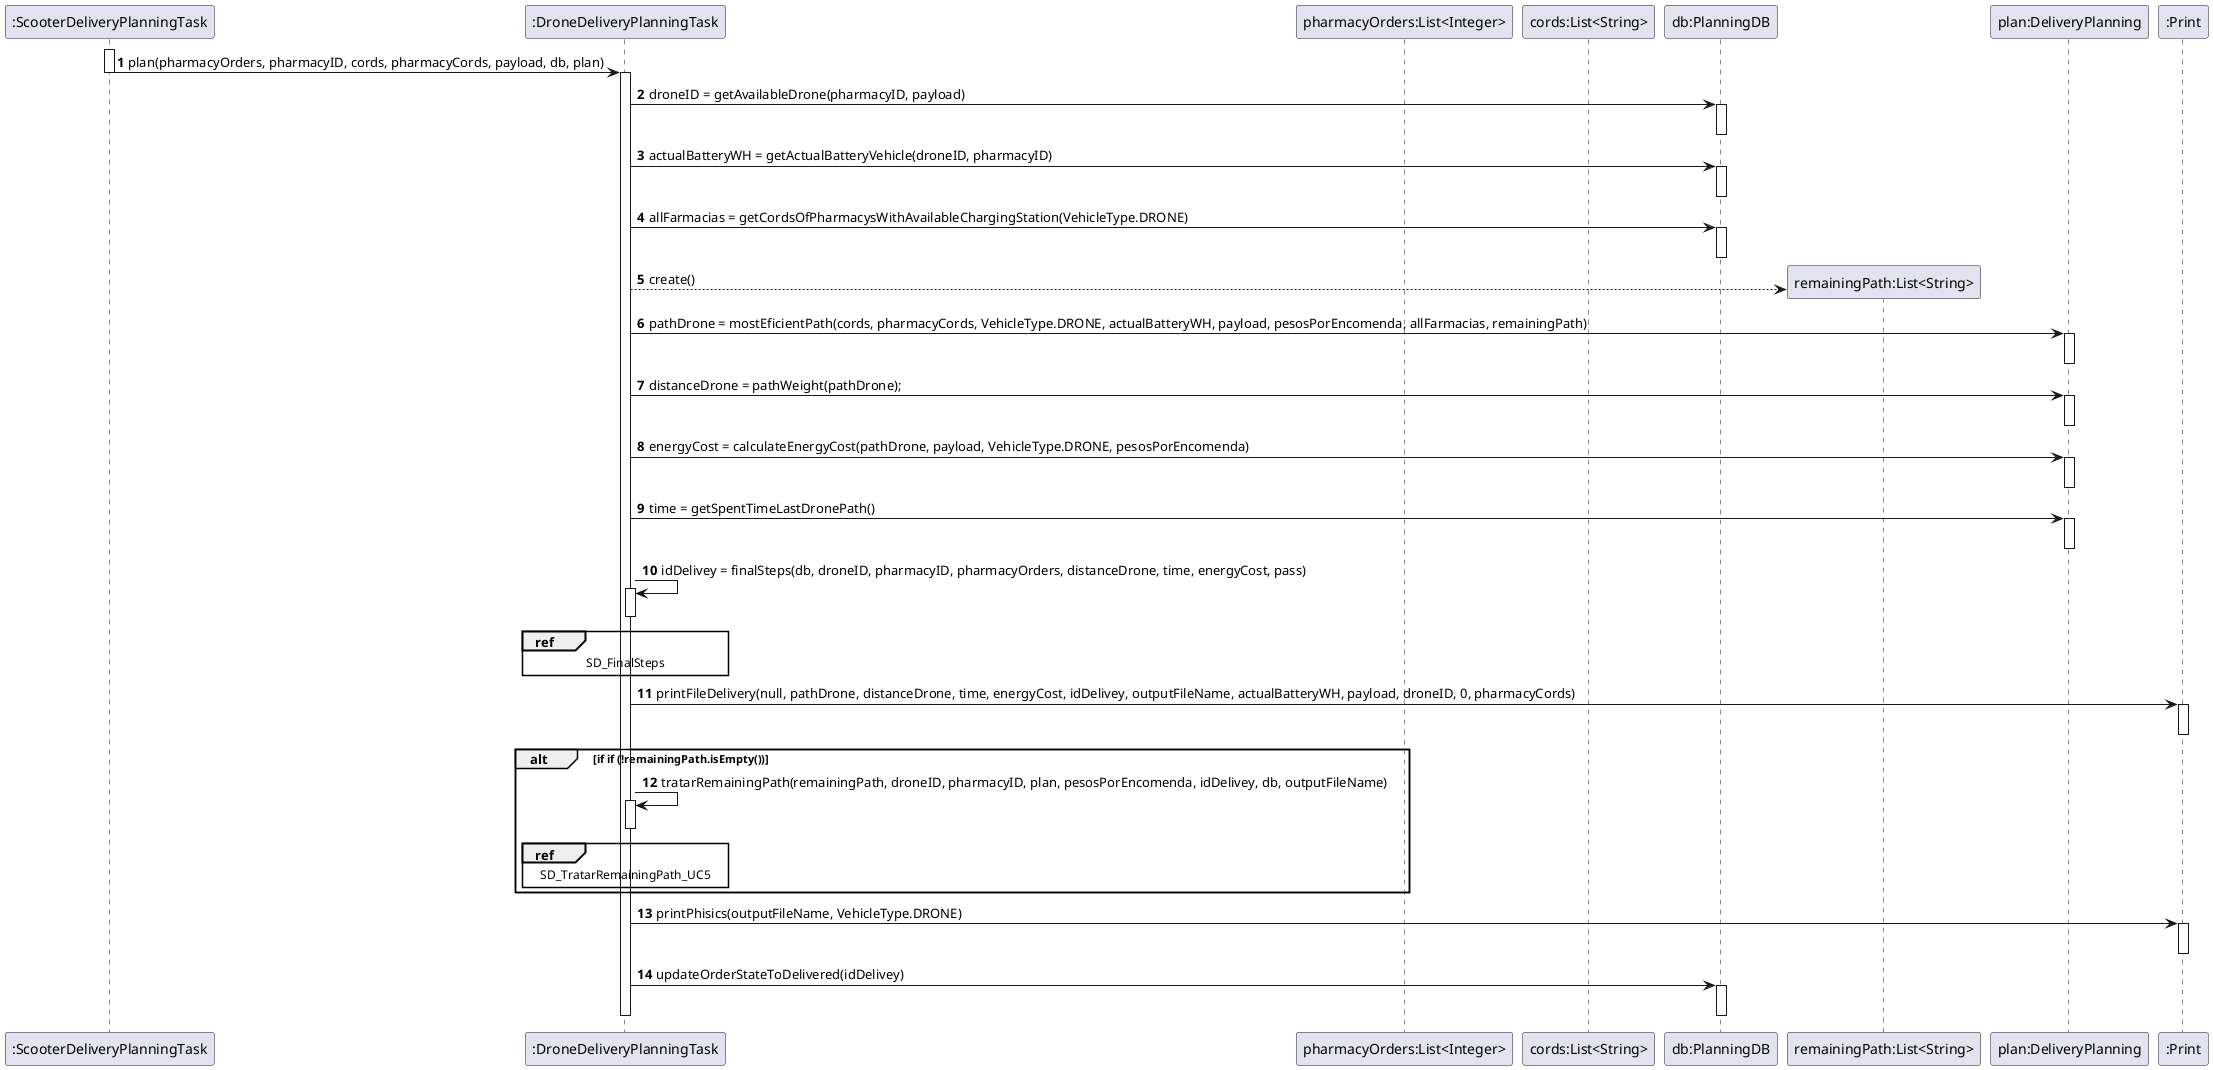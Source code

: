 @startuml
autonumber


participant ":ScooterDeliveryPlanningTask" as STASK
participant ":DroneDeliveryPlanningTask" as TASK
participant "pharmacyOrders:List<Integer>" as ORDERSIDS
participant "cords:List<String>" as CORDS
participant "db:PlanningDB" as DB
participant "remainingPath:List<String>" as REMAINING
participant "plan:DeliveryPlanning" as SPLAN
participant ":Print" as PRINT



activate STASK
STASK -> TASK :plan(pharmacyOrders, pharmacyID, cords, pharmacyCords, payload, db, plan)
deactivate STASK
activate TASK

TASK -> DB: droneID = getAvailableDrone(pharmacyID, payload)
activate DB
deactivate DB

TASK -> DB: actualBatteryWH = getActualBatteryVehicle(droneID, pharmacyID)

activate DB
deactivate DB


TASK -> DB: allFarmacias = getCordsOfPharmacysWithAvailableChargingStation(VehicleType.DRONE)
activate DB
deactivate DB

TASK --> REMAINING**: create()

TASK -> SPLAN: pathDrone = mostEficientPath(cords, pharmacyCords, VehicleType.DRONE, actualBatteryWH, payload, pesosPorEncomenda, allFarmacias, remainingPath)
activate SPLAN
deactivate SPLAN


TASK -> SPLAN: distanceDrone = pathWeight(pathDrone);
activate SPLAN
deactivate SPLAN


TASK -> SPLAN: energyCost = calculateEnergyCost(pathDrone, payload, VehicleType.DRONE, pesosPorEncomenda)
activate SPLAN
deactivate SPLAN


TASK -> SPLAN: time = getSpentTimeLastDronePath()
activate SPLAN
deactivate SPLAN

TASK -> TASK: idDelivey = finalSteps(db, droneID, pharmacyID, pharmacyOrders, distanceDrone, time, energyCost, pass)
activate TASK
ref over TASK : SD_FinalSteps
deactivate TASK


TASK -> PRINT: printFileDelivery(null, pathDrone, distanceDrone, time, energyCost, idDelivey, outputFileName, actualBatteryWH, payload, droneID, 0, pharmacyCords)
activate PRINT
deactivate PRINT



alt if if (!remainingPath.isEmpty())

TASK -> TASK: tratarRemainingPath(remainingPath, droneID, pharmacyID, plan, pesosPorEncomenda, idDelivey, db, outputFileName)

activate TASK
deactivate TASK
ref over TASK: SD_TratarRemainingPath_UC5
end

TASK -> PRINT: printPhisics(outputFileName, VehicleType.DRONE)
activate PRINT
deactivate PRINT

TASK -> DB: updateOrderStateToDelivered(idDelivey)
activate DB
deactivate DB



deactivate TASK



@enduml
